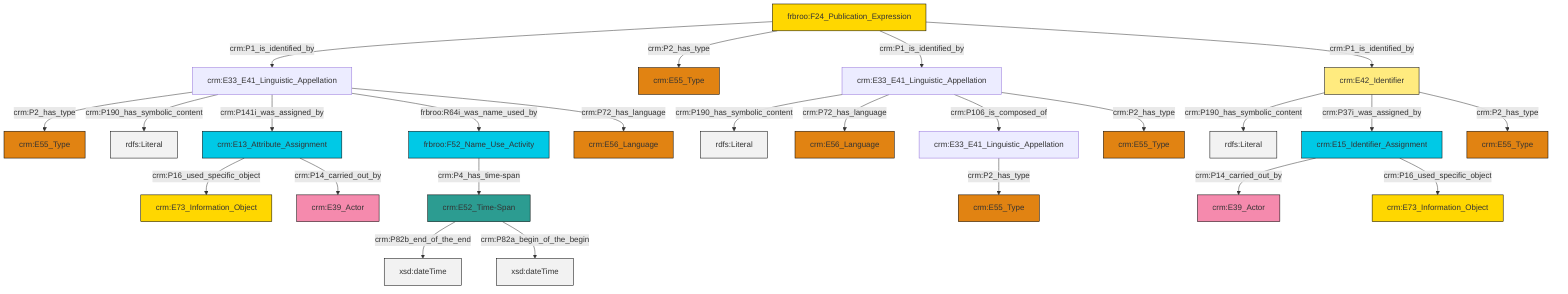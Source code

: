 graph TD
classDef Literal fill:#f2f2f2,stroke:#000000;
classDef CRM_Entity fill:#FFFFFF,stroke:#000000;
classDef Temporal_Entity fill:#00C9E6, stroke:#000000;
classDef Type fill:#E18312, stroke:#000000;
classDef Time-Span fill:#2C9C91, stroke:#000000;
classDef Appellation fill:#FFEB7F, stroke:#000000;
classDef Place fill:#008836, stroke:#000000;
classDef Persistent_Item fill:#B266B2, stroke:#000000;
classDef Conceptual_Object fill:#FFD700, stroke:#000000;
classDef Physical_Thing fill:#D2B48C, stroke:#000000;
classDef Actor fill:#f58aad, stroke:#000000;
classDef PC_Classes fill:#4ce600, stroke:#000000;
classDef Multi fill:#cccccc,stroke:#000000;

2["crm:E42_Identifier"]:::Appellation -->|crm:P190_has_symbolic_content| 3[rdfs:Literal]:::Literal
4["crm:E33_E41_Linguistic_Appellation"]:::Default -->|crm:P2_has_type| 5["crm:E55_Type"]:::Type
6["crm:E33_E41_Linguistic_Appellation"]:::Default -->|crm:P190_has_symbolic_content| 7[rdfs:Literal]:::Literal
8["crm:E52_Time-Span"]:::Time-Span -->|crm:P82b_end_of_the_end| 9[xsd:dateTime]:::Literal
0["crm:E15_Identifier_Assignment"]:::Temporal_Entity -->|crm:P14_carried_out_by| 18["crm:E39_Actor"]:::Actor
8["crm:E52_Time-Span"]:::Time-Span -->|crm:P82a_begin_of_the_begin| 27[xsd:dateTime]:::Literal
20["frbroo:F24_Publication_Expression"]:::Conceptual_Object -->|crm:P1_is_identified_by| 4["crm:E33_E41_Linguistic_Appellation"]:::Default
4["crm:E33_E41_Linguistic_Appellation"]:::Default -->|crm:P190_has_symbolic_content| 31[rdfs:Literal]:::Literal
20["frbroo:F24_Publication_Expression"]:::Conceptual_Object -->|crm:P2_has_type| 32["crm:E55_Type"]:::Type
6["crm:E33_E41_Linguistic_Appellation"]:::Default -->|crm:P72_has_language| 33["crm:E56_Language"]:::Type
4["crm:E33_E41_Linguistic_Appellation"]:::Default -->|crm:P141i_was_assigned_by| 10["crm:E13_Attribute_Assignment"]:::Temporal_Entity
34["frbroo:F52_Name_Use_Activity"]:::Temporal_Entity -->|crm:P4_has_time-span| 8["crm:E52_Time-Span"]:::Time-Span
2["crm:E42_Identifier"]:::Appellation -->|crm:P37i_was_assigned_by| 0["crm:E15_Identifier_Assignment"]:::Temporal_Entity
25["crm:E33_E41_Linguistic_Appellation"]:::Default -->|crm:P2_has_type| 37["crm:E55_Type"]:::Type
2["crm:E42_Identifier"]:::Appellation -->|crm:P2_has_type| 16["crm:E55_Type"]:::Type
10["crm:E13_Attribute_Assignment"]:::Temporal_Entity -->|crm:P16_used_specific_object| 29["crm:E73_Information_Object"]:::Conceptual_Object
10["crm:E13_Attribute_Assignment"]:::Temporal_Entity -->|crm:P14_carried_out_by| 43["crm:E39_Actor"]:::Actor
20["frbroo:F24_Publication_Expression"]:::Conceptual_Object -->|crm:P1_is_identified_by| 6["crm:E33_E41_Linguistic_Appellation"]:::Default
6["crm:E33_E41_Linguistic_Appellation"]:::Default -->|crm:P106_is_composed_of| 25["crm:E33_E41_Linguistic_Appellation"]:::Default
4["crm:E33_E41_Linguistic_Appellation"]:::Default -->|frbroo:R64i_was_name_used_by| 34["frbroo:F52_Name_Use_Activity"]:::Temporal_Entity
0["crm:E15_Identifier_Assignment"]:::Temporal_Entity -->|crm:P16_used_specific_object| 44["crm:E73_Information_Object"]:::Conceptual_Object
4["crm:E33_E41_Linguistic_Appellation"]:::Default -->|crm:P72_has_language| 22["crm:E56_Language"]:::Type
20["frbroo:F24_Publication_Expression"]:::Conceptual_Object -->|crm:P1_is_identified_by| 2["crm:E42_Identifier"]:::Appellation
6["crm:E33_E41_Linguistic_Appellation"]:::Default -->|crm:P2_has_type| 13["crm:E55_Type"]:::Type